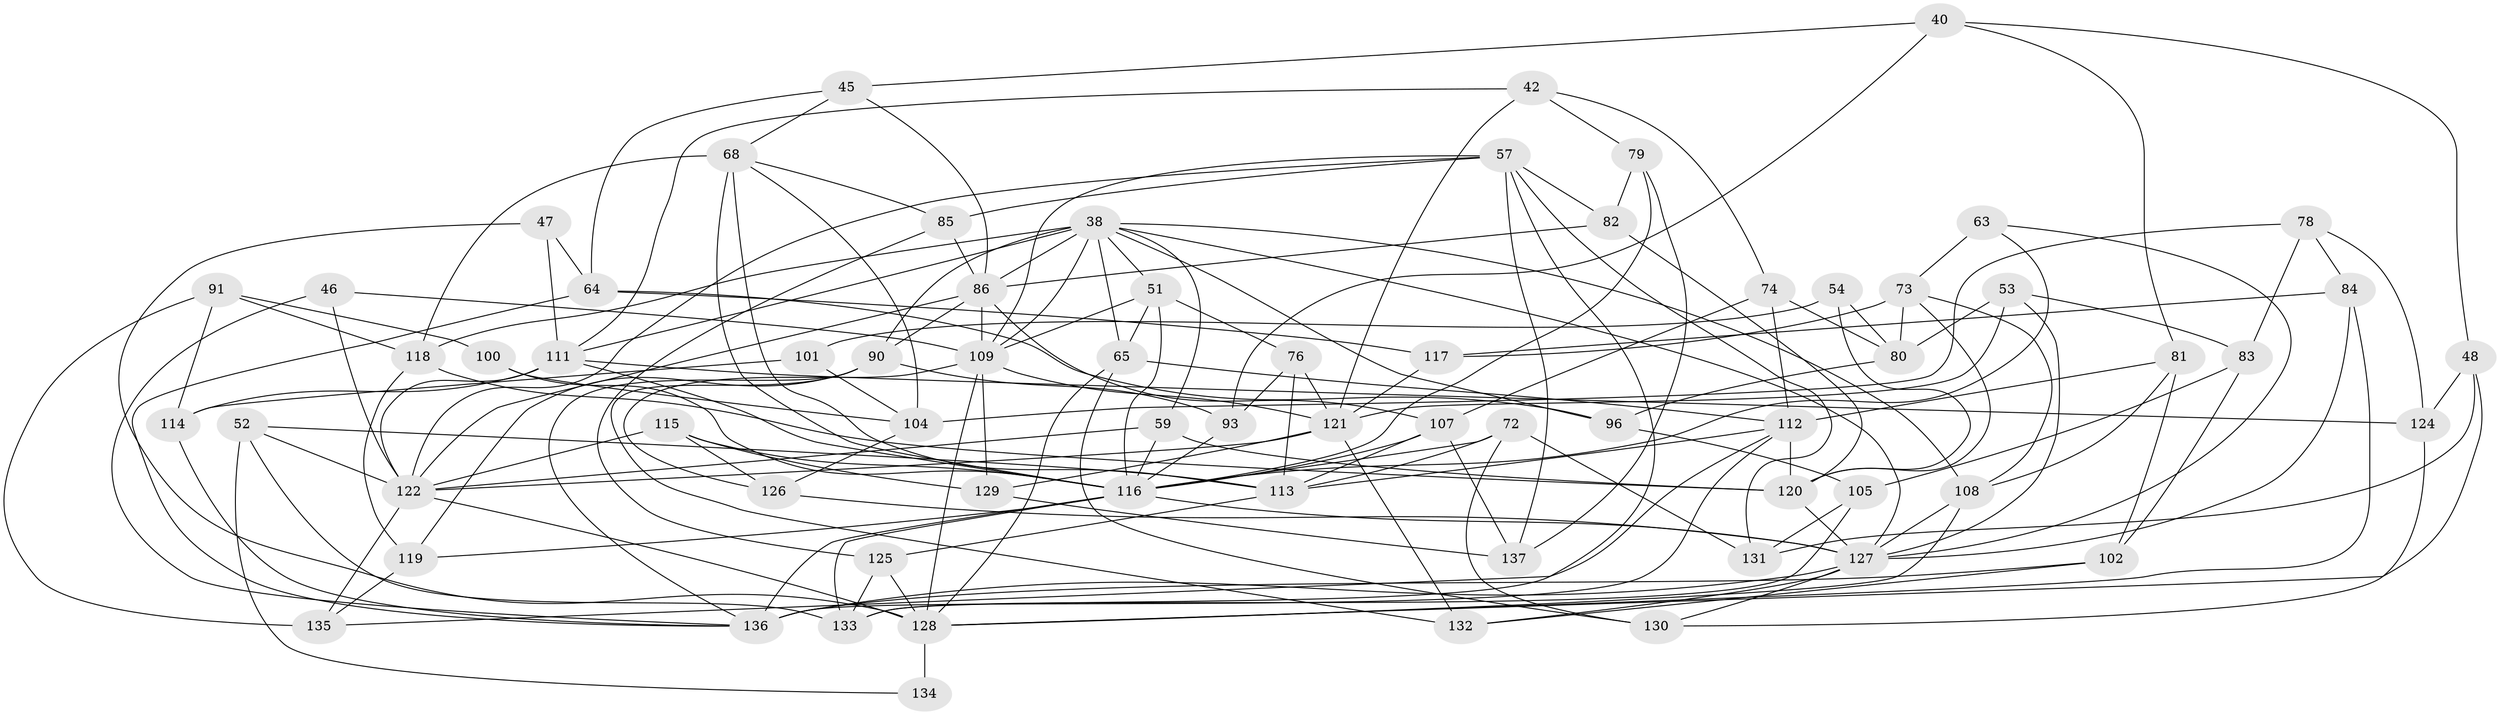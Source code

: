 // original degree distribution, {4: 1.0}
// Generated by graph-tools (version 1.1) at 2025/01/03/04/25 22:01:35]
// undirected, 68 vertices, 173 edges
graph export_dot {
graph [start="1"]
  node [color=gray90,style=filled];
  38 [super="+36+34"];
  40;
  42;
  45;
  46;
  47;
  48;
  51 [super="+28"];
  52;
  53;
  54;
  57 [super="+32+37"];
  59;
  63;
  64 [super="+2"];
  65 [super="+10"];
  68 [super="+1+44"];
  72;
  73 [super="+62"];
  74;
  76;
  78;
  79;
  80 [super="+25"];
  81;
  82;
  83;
  84;
  85;
  86 [super="+27+39"];
  90 [super="+21+61"];
  91;
  93;
  96;
  100;
  101;
  102;
  104 [super="+88"];
  105;
  107 [super="+41"];
  108 [super="+50"];
  109 [super="+92+55"];
  111 [super="+99+67"];
  112 [super="+4+6"];
  113 [super="+9+70"];
  114 [super="+66+69"];
  115;
  116 [super="+20+31+98"];
  117;
  118 [super="+110"];
  119;
  120 [super="+7+43+60"];
  121 [super="+22+106"];
  122 [super="+97+75"];
  124;
  125;
  126;
  127 [super="+123+87+33"];
  128 [super="+11+77+49"];
  129;
  130;
  131;
  132;
  133 [super="+95"];
  134;
  135;
  136 [super="+8+58+94+103"];
  137;
  38 -- 59;
  38 -- 118;
  38 -- 111 [weight=2];
  38 -- 65;
  38 -- 127 [weight=2];
  38 -- 96;
  38 -- 51;
  38 -- 90 [weight=2];
  38 -- 108;
  38 -- 86;
  38 -- 109;
  40 -- 93;
  40 -- 48;
  40 -- 81;
  40 -- 45;
  42 -- 79;
  42 -- 121;
  42 -- 74;
  42 -- 111;
  45 -- 64;
  45 -- 86;
  45 -- 68;
  46 -- 136;
  46 -- 122 [weight=2];
  46 -- 109;
  47 -- 64 [weight=2];
  47 -- 128;
  47 -- 111;
  48 -- 131;
  48 -- 124;
  48 -- 128;
  51 -- 65 [weight=2];
  51 -- 109;
  51 -- 76;
  51 -- 116;
  52 -- 134;
  52 -- 122;
  52 -- 133;
  52 -- 113;
  53 -- 83;
  53 -- 80;
  53 -- 127;
  53 -- 121;
  54 -- 80 [weight=2];
  54 -- 101;
  54 -- 120;
  57 -- 133;
  57 -- 137;
  57 -- 122;
  57 -- 131;
  57 -- 82;
  57 -- 109 [weight=2];
  57 -- 85;
  59 -- 120;
  59 -- 122;
  59 -- 116;
  63 -- 73 [weight=2];
  63 -- 127;
  63 -- 116;
  64 -- 96;
  64 -- 117;
  64 -- 136;
  65 -- 130;
  65 -- 112;
  65 -- 128;
  68 -- 116 [weight=2];
  68 -- 104;
  68 -- 85;
  68 -- 118 [weight=2];
  68 -- 113;
  72 -- 116;
  72 -- 131;
  72 -- 130;
  72 -- 113;
  73 -- 120;
  73 -- 108;
  73 -- 80;
  73 -- 117;
  74 -- 80;
  74 -- 112;
  74 -- 107;
  76 -- 93;
  76 -- 113;
  76 -- 121;
  78 -- 124;
  78 -- 84;
  78 -- 104;
  78 -- 83;
  79 -- 137;
  79 -- 82;
  79 -- 116;
  80 -- 96;
  81 -- 102;
  81 -- 112;
  81 -- 108;
  82 -- 86;
  82 -- 120;
  83 -- 102;
  83 -- 105;
  84 -- 117;
  84 -- 128;
  84 -- 127;
  85 -- 86;
  85 -- 125;
  86 -- 90;
  86 -- 122;
  86 -- 107;
  86 -- 109;
  90 -- 136 [weight=2];
  90 -- 93;
  90 -- 119;
  90 -- 132;
  91 -- 100;
  91 -- 135;
  91 -- 118;
  91 -- 114;
  93 -- 116;
  96 -- 105;
  100 -- 104 [weight=2];
  100 -- 116;
  101 -- 104;
  101 -- 114 [weight=2];
  102 -- 132;
  102 -- 136;
  104 -- 126;
  105 -- 131;
  105 -- 133;
  107 -- 137;
  107 -- 113 [weight=2];
  107 -- 116;
  108 -- 128;
  108 -- 127 [weight=2];
  109 -- 121;
  109 -- 128;
  109 -- 126;
  109 -- 129;
  111 -- 124;
  111 -- 114 [weight=3];
  111 -- 116 [weight=3];
  111 -- 122;
  112 -- 135;
  112 -- 113;
  112 -- 120 [weight=2];
  112 -- 136;
  113 -- 125;
  114 -- 136 [weight=2];
  115 -- 126;
  115 -- 129;
  115 -- 122;
  115 -- 116;
  116 -- 133 [weight=2];
  116 -- 119;
  116 -- 127;
  116 -- 136 [weight=2];
  117 -- 121;
  118 -- 119;
  118 -- 120;
  119 -- 135;
  120 -- 127 [weight=3];
  121 -- 129;
  121 -- 132;
  121 -- 122;
  122 -- 128 [weight=2];
  122 -- 135;
  124 -- 130;
  125 -- 128;
  125 -- 133;
  126 -- 127;
  127 -- 130;
  127 -- 132;
  127 -- 136 [weight=4];
  128 -- 134 [weight=3];
  129 -- 137;
}
